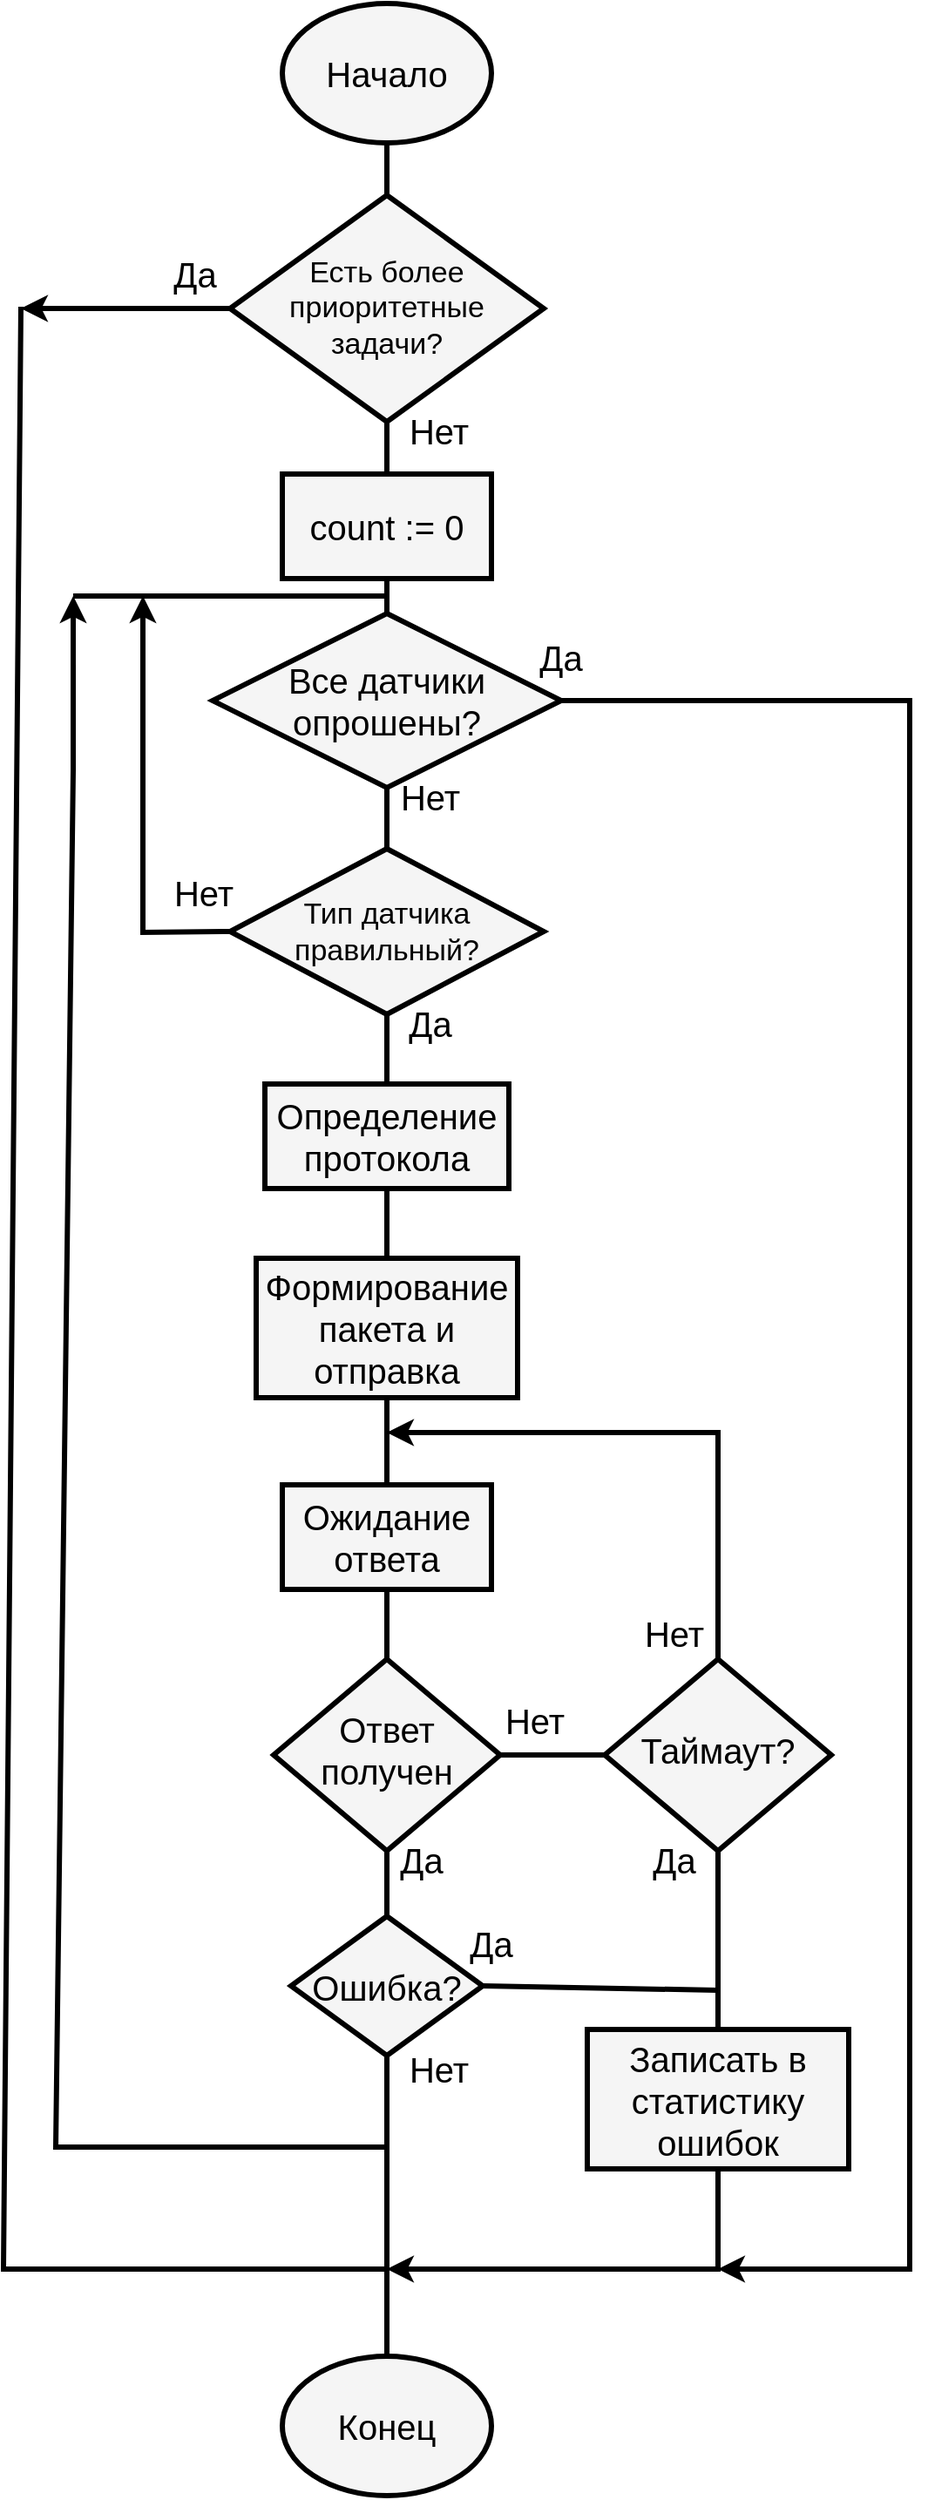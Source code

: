 <mxfile>
    <diagram id="HIzjBaC0xF_liW3ieUTu" name="Page-1">
        <mxGraphModel dx="2055" dy="1405" grid="1" gridSize="10" guides="1" tooltips="1" connect="1" arrows="1" fold="1" page="1" pageScale="1" pageWidth="850" pageHeight="1100" math="0" shadow="0">
            <root>
                <mxCell id="0"/>
                <mxCell id="1" parent="0"/>
                <mxCell id="6" style="edgeStyle=none;html=1;exitX=0.5;exitY=1;exitDx=0;exitDy=0;entryX=0.5;entryY=0;entryDx=0;entryDy=0;fontFamily=Helvetica;fontSize=20;fontColor=#000000;strokeColor=#000000;strokeWidth=3;endArrow=none;endFill=0;rounded=0;" parent="1" source="4" target="5" edge="1">
                    <mxGeometry relative="1" as="geometry"/>
                </mxCell>
                <mxCell id="4" value="Начало" style="ellipse;whiteSpace=wrap;html=1;fillColor=#f5f5f5;gradientColor=none;strokeColor=#000000;strokeWidth=3;fontColor=#000000;fontSize=20;" parent="1" vertex="1">
                    <mxGeometry x="360" y="40" width="120" height="80" as="geometry"/>
                </mxCell>
                <mxCell id="11" style="edgeStyle=none;shape=connector;rounded=0;html=1;exitX=0.5;exitY=1;exitDx=0;exitDy=0;entryX=0.5;entryY=0;entryDx=0;entryDy=0;labelBackgroundColor=default;strokeColor=#000000;strokeWidth=3;fontFamily=Helvetica;fontSize=20;fontColor=#000000;endArrow=none;endFill=0;" parent="1" source="5" target="10" edge="1">
                    <mxGeometry relative="1" as="geometry"/>
                </mxCell>
                <mxCell id="94" style="edgeStyle=none;shape=connector;rounded=0;html=1;exitX=0;exitY=0.5;exitDx=0;exitDy=0;labelBackgroundColor=default;strokeColor=#000000;strokeWidth=3;fontFamily=Helvetica;fontSize=17;fontColor=#000000;startArrow=none;startFill=0;endArrow=classic;endFill=1;" parent="1" source="5" edge="1">
                    <mxGeometry relative="1" as="geometry">
                        <mxPoint x="210" y="215" as="targetPoint"/>
                    </mxGeometry>
                </mxCell>
                <mxCell id="5" value="Есть более приоритетные &lt;br&gt;задачи?" style="rhombus;whiteSpace=wrap;html=1;strokeColor=#000000;strokeWidth=3;fontFamily=Helvetica;fontSize=17;fontColor=#000000;fillColor=#f5f5f5;gradientColor=none;" parent="1" vertex="1">
                    <mxGeometry x="330" y="150" width="180" height="130" as="geometry"/>
                </mxCell>
                <mxCell id="14" style="edgeStyle=none;shape=connector;rounded=0;html=1;exitX=0.5;exitY=1;exitDx=0;exitDy=0;entryX=0.5;entryY=0;entryDx=0;entryDy=0;labelBackgroundColor=default;strokeColor=#000000;strokeWidth=3;fontFamily=Helvetica;fontSize=20;fontColor=#000000;endArrow=none;endFill=0;" parent="1" source="10" target="13" edge="1">
                    <mxGeometry relative="1" as="geometry"/>
                </mxCell>
                <mxCell id="10" value="count := 0" style="rounded=0;whiteSpace=wrap;html=1;strokeColor=#000000;strokeWidth=3;fontFamily=Helvetica;fontSize=20;fontColor=#000000;fillColor=#f5f5f5;gradientColor=none;" parent="1" vertex="1">
                    <mxGeometry x="360" y="310" width="120" height="60" as="geometry"/>
                </mxCell>
                <mxCell id="12" value="Нет" style="text;html=1;strokeColor=none;fillColor=none;align=center;verticalAlign=middle;whiteSpace=wrap;rounded=0;strokeWidth=3;fontFamily=Helvetica;fontSize=20;fontColor=#000000;" parent="1" vertex="1">
                    <mxGeometry x="420" y="270" width="60" height="30" as="geometry"/>
                </mxCell>
                <mxCell id="16" style="edgeStyle=none;shape=connector;rounded=0;html=1;exitX=0.5;exitY=1;exitDx=0;exitDy=0;entryX=0.5;entryY=0;entryDx=0;entryDy=0;labelBackgroundColor=default;strokeColor=#000000;strokeWidth=3;fontFamily=Helvetica;fontSize=20;fontColor=#000000;endArrow=none;endFill=0;" parent="1" source="13" target="15" edge="1">
                    <mxGeometry relative="1" as="geometry"/>
                </mxCell>
                <mxCell id="101" style="edgeStyle=none;html=1;exitX=1;exitY=0.5;exitDx=0;exitDy=0;strokeWidth=3;endArrow=classic;endFill=1;rounded=0;" parent="1" source="13" edge="1">
                    <mxGeometry relative="1" as="geometry">
                        <mxPoint x="610" y="1340" as="targetPoint"/>
                        <Array as="points">
                            <mxPoint x="720" y="440"/>
                            <mxPoint x="720" y="1340"/>
                        </Array>
                    </mxGeometry>
                </mxCell>
                <mxCell id="13" value="Все датчики опрошены?" style="rhombus;whiteSpace=wrap;html=1;strokeColor=#000000;strokeWidth=3;fontFamily=Helvetica;fontSize=20;fontColor=#000000;fillColor=#f5f5f5;gradientColor=none;" parent="1" vertex="1">
                    <mxGeometry x="320" y="390" width="200" height="100" as="geometry"/>
                </mxCell>
                <mxCell id="25" style="edgeStyle=none;shape=connector;rounded=0;html=1;exitX=0.5;exitY=1;exitDx=0;exitDy=0;entryX=0.5;entryY=0;entryDx=0;entryDy=0;labelBackgroundColor=default;strokeColor=#000000;strokeWidth=3;fontFamily=Helvetica;fontSize=20;fontColor=#000000;endArrow=none;endFill=0;startArrow=none;" parent="1" source="26" edge="1">
                    <mxGeometry relative="1" as="geometry">
                        <mxPoint x="430" y="687.5" as="targetPoint"/>
                        <mxPoint x="430" y="665.5" as="sourcePoint"/>
                    </mxGeometry>
                </mxCell>
                <mxCell id="104" style="edgeStyle=none;rounded=0;html=1;exitX=0;exitY=0.5;exitDx=0;exitDy=0;strokeWidth=3;endArrow=classic;endFill=1;" parent="1" source="15" edge="1">
                    <mxGeometry relative="1" as="geometry">
                        <mxPoint x="280" y="380" as="targetPoint"/>
                        <Array as="points">
                            <mxPoint x="280" y="573"/>
                        </Array>
                    </mxGeometry>
                </mxCell>
                <mxCell id="15" value="&lt;p style=&quot;line-height: 120%; font-size: 17px;&quot;&gt;Тип датчика правильный?&lt;/p&gt;" style="rhombus;whiteSpace=wrap;html=1;strokeColor=#000000;strokeWidth=3;fontFamily=Helvetica;fontSize=13;fontColor=#000000;fillColor=#f5f5f5;gradientColor=none;spacingTop=1;" parent="1" vertex="1">
                    <mxGeometry x="330" y="525" width="180" height="95" as="geometry"/>
                </mxCell>
                <mxCell id="21" value="Да" style="text;html=1;strokeColor=none;fillColor=none;align=center;verticalAlign=middle;whiteSpace=wrap;rounded=0;strokeWidth=3;fontFamily=Helvetica;fontSize=20;fontColor=#000000;" parent="1" vertex="1">
                    <mxGeometry x="490" y="400" width="60" height="30" as="geometry"/>
                </mxCell>
                <mxCell id="22" value="Нет" style="text;html=1;strokeColor=none;fillColor=none;align=center;verticalAlign=middle;whiteSpace=wrap;rounded=0;strokeWidth=3;fontFamily=Helvetica;fontSize=20;fontColor=#000000;" parent="1" vertex="1">
                    <mxGeometry x="285" y="535" width="60" height="30" as="geometry"/>
                </mxCell>
                <mxCell id="23" value="Да" style="text;html=1;strokeColor=none;fillColor=none;align=center;verticalAlign=middle;whiteSpace=wrap;rounded=0;strokeWidth=3;fontFamily=Helvetica;fontSize=20;fontColor=#000000;" parent="1" vertex="1">
                    <mxGeometry x="415" y="610" width="60" height="30" as="geometry"/>
                </mxCell>
                <mxCell id="81" style="edgeStyle=none;shape=connector;rounded=0;html=1;exitX=0.5;exitY=1;exitDx=0;exitDy=0;entryX=0.5;entryY=0;entryDx=0;entryDy=0;labelBackgroundColor=default;strokeColor=#000000;strokeWidth=3;fontFamily=Helvetica;fontSize=17;fontColor=#000000;endArrow=none;endFill=0;" parent="1" source="26" target="80" edge="1">
                    <mxGeometry relative="1" as="geometry"/>
                </mxCell>
                <mxCell id="53" style="edgeStyle=none;shape=connector;rounded=0;html=1;exitX=0.5;exitY=1;exitDx=0;exitDy=0;entryX=0.5;entryY=0;entryDx=0;entryDy=0;labelBackgroundColor=default;strokeColor=#000000;strokeWidth=3;fontFamily=Helvetica;fontSize=20;fontColor=#000000;endArrow=none;endFill=0;" parent="1" source="38" target="42" edge="1">
                    <mxGeometry relative="1" as="geometry"/>
                </mxCell>
                <mxCell id="38" value="Ожидание ответа" style="rounded=0;whiteSpace=wrap;html=1;strokeColor=#000000;strokeWidth=3;fontFamily=Helvetica;fontSize=20;fontColor=#000000;fillColor=#f5f5f5;gradientColor=none;" parent="1" vertex="1">
                    <mxGeometry x="360" y="890" width="120" height="60" as="geometry"/>
                </mxCell>
                <mxCell id="45" style="edgeStyle=none;shape=connector;rounded=0;html=1;exitX=0.5;exitY=1;exitDx=0;exitDy=0;entryX=0.5;entryY=0;entryDx=0;entryDy=0;labelBackgroundColor=default;strokeColor=#000000;strokeWidth=3;fontFamily=Helvetica;fontSize=20;fontColor=#000000;endArrow=none;endFill=0;" parent="1" source="42" target="44" edge="1">
                    <mxGeometry relative="1" as="geometry"/>
                </mxCell>
                <mxCell id="58" style="edgeStyle=none;shape=connector;rounded=0;html=1;exitX=0;exitY=0.5;exitDx=0;exitDy=0;labelBackgroundColor=default;strokeColor=#000000;strokeWidth=3;fontFamily=Helvetica;fontSize=20;fontColor=#000000;endArrow=none;endFill=0;" parent="1" source="42" target="55" edge="1">
                    <mxGeometry relative="1" as="geometry"/>
                </mxCell>
                <mxCell id="42" value="Ответ &lt;br&gt;получен" style="rhombus;whiteSpace=wrap;html=1;strokeColor=#000000;strokeWidth=3;fontFamily=Helvetica;fontSize=20;fontColor=#000000;fillColor=#f5f5f5;gradientColor=none;spacingTop=-6;" parent="1" vertex="1">
                    <mxGeometry x="355" y="990" width="130" height="110" as="geometry"/>
                </mxCell>
                <mxCell id="44" value="Ошибка?" style="rhombus;whiteSpace=wrap;html=1;strokeColor=#000000;strokeWidth=3;fontFamily=Helvetica;fontSize=20;fontColor=#000000;fillColor=#f5f5f5;gradientColor=none;" parent="1" vertex="1">
                    <mxGeometry x="365" y="1137.5" width="110" height="80" as="geometry"/>
                </mxCell>
                <mxCell id="96" style="edgeStyle=none;shape=connector;rounded=0;html=1;exitX=0.5;exitY=1;exitDx=0;exitDy=0;labelBackgroundColor=default;strokeColor=#000000;strokeWidth=3;fontFamily=Helvetica;fontSize=17;fontColor=#000000;startArrow=none;startFill=0;endArrow=classic;endFill=1;" parent="1" source="46" edge="1">
                    <mxGeometry relative="1" as="geometry">
                        <mxPoint x="420" y="1340" as="targetPoint"/>
                        <Array as="points">
                            <mxPoint x="610" y="1340"/>
                        </Array>
                    </mxGeometry>
                </mxCell>
                <mxCell id="46" value="Записать в статистику ошибок" style="rounded=0;whiteSpace=wrap;html=1;strokeColor=#000000;strokeWidth=3;fontFamily=Helvetica;fontSize=20;fontColor=#000000;fillColor=#f5f5f5;gradientColor=none;" parent="1" vertex="1">
                    <mxGeometry x="535" y="1202.5" width="150" height="80" as="geometry"/>
                </mxCell>
                <mxCell id="83" style="edgeStyle=none;shape=connector;rounded=0;html=1;exitX=1;exitY=0.5;exitDx=0;exitDy=0;labelBackgroundColor=default;strokeColor=#000000;strokeWidth=3;fontFamily=Helvetica;fontSize=17;fontColor=#000000;startArrow=none;startFill=0;endArrow=none;endFill=0;endSize=7;targetPerimeterSpacing=-14;sourcePerimeterSpacing=-10;startSize=0;jumpSize=1;" parent="1" source="44" edge="1">
                    <mxGeometry relative="1" as="geometry">
                        <mxPoint x="610" y="1180" as="targetPoint"/>
                    </mxGeometry>
                </mxCell>
                <mxCell id="48" value="Да" style="text;html=1;strokeColor=none;fillColor=none;align=center;verticalAlign=middle;whiteSpace=wrap;rounded=0;strokeWidth=3;fontFamily=Helvetica;fontSize=20;fontColor=#000000;" parent="1" vertex="1">
                    <mxGeometry x="450" y="1137.5" width="60" height="30" as="geometry"/>
                </mxCell>
                <mxCell id="65" style="edgeStyle=none;shape=connector;rounded=0;html=1;labelBackgroundColor=default;strokeColor=#000000;strokeWidth=3;fontFamily=Helvetica;fontSize=20;fontColor=#000000;endArrow=classic;endFill=1;" parent="1" edge="1">
                    <mxGeometry relative="1" as="geometry">
                        <mxPoint x="240" y="380" as="targetPoint"/>
                        <Array as="points">
                            <mxPoint x="420" y="1270"/>
                            <mxPoint x="230" y="1270"/>
                            <mxPoint x="240" y="480"/>
                        </Array>
                        <mxPoint x="420" y="1270" as="sourcePoint"/>
                    </mxGeometry>
                </mxCell>
                <mxCell id="85" style="edgeStyle=none;shape=connector;rounded=0;html=1;exitX=0.5;exitY=1;exitDx=0;exitDy=0;labelBackgroundColor=default;strokeColor=#000000;strokeWidth=3;fontFamily=Helvetica;fontSize=17;fontColor=#000000;startArrow=none;startFill=0;endArrow=none;endFill=0;startSize=0;endSize=7;" parent="1" source="44" edge="1">
                    <mxGeometry relative="1" as="geometry">
                        <mxPoint x="420" y="1340" as="targetPoint"/>
                    </mxGeometry>
                </mxCell>
                <mxCell id="49" value="Нет" style="text;html=1;strokeColor=none;fillColor=none;align=center;verticalAlign=middle;whiteSpace=wrap;rounded=0;strokeWidth=3;fontFamily=Helvetica;fontSize=20;fontColor=#000000;" parent="1" vertex="1">
                    <mxGeometry x="420" y="1210" width="60" height="30" as="geometry"/>
                </mxCell>
                <mxCell id="50" value="Да" style="text;html=1;strokeColor=none;fillColor=none;align=center;verticalAlign=middle;whiteSpace=wrap;rounded=0;strokeWidth=3;fontFamily=Helvetica;fontSize=20;fontColor=#000000;" parent="1" vertex="1">
                    <mxGeometry x="410" y="1090" width="60" height="30" as="geometry"/>
                </mxCell>
                <mxCell id="61" style="edgeStyle=none;shape=connector;rounded=0;html=1;exitX=0.5;exitY=1;exitDx=0;exitDy=0;labelBackgroundColor=default;strokeColor=#000000;strokeWidth=3;fontFamily=Helvetica;fontSize=20;fontColor=#000000;endArrow=none;endFill=0;entryX=0.5;entryY=0;entryDx=0;entryDy=0;" parent="1" source="55" target="46" edge="1">
                    <mxGeometry relative="1" as="geometry">
                        <mxPoint x="614.8" y="1297.5" as="targetPoint"/>
                    </mxGeometry>
                </mxCell>
                <mxCell id="62" style="edgeStyle=none;shape=connector;rounded=0;html=1;exitX=0.5;exitY=0;exitDx=0;exitDy=0;labelBackgroundColor=default;strokeColor=#000000;strokeWidth=3;fontFamily=Helvetica;fontSize=20;fontColor=#000000;endArrow=classic;endFill=1;" parent="1" source="55" edge="1">
                    <mxGeometry relative="1" as="geometry">
                        <Array as="points">
                            <mxPoint x="610" y="860"/>
                        </Array>
                        <mxPoint x="420" y="860" as="targetPoint"/>
                    </mxGeometry>
                </mxCell>
                <mxCell id="55" value="Таймаут?" style="rhombus;whiteSpace=wrap;html=1;strokeColor=#000000;strokeWidth=3;fontFamily=Helvetica;fontSize=20;fontColor=#000000;fillColor=#f5f5f5;gradientColor=none;spacingTop=-6;" parent="1" vertex="1">
                    <mxGeometry x="545" y="990" width="130" height="110" as="geometry"/>
                </mxCell>
                <mxCell id="57" value="Нет" style="text;html=1;strokeColor=none;fillColor=none;align=center;verticalAlign=middle;whiteSpace=wrap;rounded=0;strokeWidth=3;fontFamily=Helvetica;fontSize=20;fontColor=#000000;" parent="1" vertex="1">
                    <mxGeometry x="555" y="960" width="60" height="30" as="geometry"/>
                </mxCell>
                <mxCell id="60" value="Да" style="text;html=1;strokeColor=none;fillColor=none;align=center;verticalAlign=middle;whiteSpace=wrap;rounded=0;strokeWidth=3;fontFamily=Helvetica;fontSize=20;fontColor=#000000;" parent="1" vertex="1">
                    <mxGeometry x="555" y="1090" width="60" height="30" as="geometry"/>
                </mxCell>
                <mxCell id="63" value="Нет" style="text;html=1;strokeColor=none;fillColor=none;align=center;verticalAlign=middle;whiteSpace=wrap;rounded=0;strokeWidth=3;fontFamily=Helvetica;fontSize=20;fontColor=#000000;" parent="1" vertex="1">
                    <mxGeometry x="475" y="1010" width="60" height="30" as="geometry"/>
                </mxCell>
                <mxCell id="102" style="edgeStyle=none;html=1;exitX=0.5;exitY=0;exitDx=0;exitDy=0;strokeWidth=3;endArrow=none;endFill=0;rounded=0;" parent="1" source="64" edge="1">
                    <mxGeometry relative="1" as="geometry">
                        <mxPoint x="210" y="214" as="targetPoint"/>
                        <mxPoint x="430" y="1391.5" as="sourcePoint"/>
                        <Array as="points">
                            <mxPoint x="420" y="1340"/>
                            <mxPoint x="200" y="1340"/>
                        </Array>
                    </mxGeometry>
                </mxCell>
                <mxCell id="64" value="Конец" style="ellipse;whiteSpace=wrap;html=1;strokeColor=#000000;strokeWidth=3;fontFamily=Helvetica;fontSize=20;fontColor=#000000;fillColor=#f5f5f5;gradientColor=none;" parent="1" vertex="1">
                    <mxGeometry x="360" y="1390" width="120" height="80" as="geometry"/>
                </mxCell>
                <mxCell id="69" value="Нет" style="text;html=1;strokeColor=none;fillColor=none;align=center;verticalAlign=middle;whiteSpace=wrap;rounded=0;strokeWidth=3;fontFamily=Helvetica;fontSize=20;fontColor=#000000;" parent="1" vertex="1">
                    <mxGeometry x="415" y="480" width="60" height="30" as="geometry"/>
                </mxCell>
                <mxCell id="75" value="Да" style="text;html=1;strokeColor=none;fillColor=none;align=center;verticalAlign=middle;whiteSpace=wrap;rounded=0;strokeWidth=3;fontFamily=Helvetica;fontSize=20;fontColor=#000000;" parent="1" vertex="1">
                    <mxGeometry x="280" y="180" width="60" height="30" as="geometry"/>
                </mxCell>
                <mxCell id="82" style="edgeStyle=none;shape=connector;rounded=0;html=1;exitX=0.5;exitY=1;exitDx=0;exitDy=0;entryX=0.5;entryY=0;entryDx=0;entryDy=0;labelBackgroundColor=default;strokeColor=#000000;strokeWidth=3;fontFamily=Helvetica;fontSize=17;fontColor=#000000;endArrow=none;endFill=0;" parent="1" source="80" target="38" edge="1">
                    <mxGeometry relative="1" as="geometry"/>
                </mxCell>
                <mxCell id="80" value="Формирование пакета и отправка" style="rounded=0;whiteSpace=wrap;html=1;strokeColor=#000000;strokeWidth=3;fontFamily=Helvetica;fontSize=20;fontColor=#000000;fillColor=#f5f5f5;gradientColor=none;" parent="1" vertex="1">
                    <mxGeometry x="345" y="760" width="150" height="80" as="geometry"/>
                </mxCell>
                <mxCell id="98" value="" style="edgeStyle=none;shape=connector;rounded=0;html=1;exitX=0.5;exitY=1;exitDx=0;exitDy=0;entryX=0.5;entryY=0;entryDx=0;entryDy=0;labelBackgroundColor=default;strokeColor=#000000;strokeWidth=3;fontFamily=Helvetica;fontSize=20;fontColor=#000000;endArrow=none;endFill=0;" parent="1" source="15" target="26" edge="1">
                    <mxGeometry relative="1" as="geometry">
                        <mxPoint x="430" y="687.5" as="targetPoint"/>
                        <mxPoint x="420" y="620" as="sourcePoint"/>
                    </mxGeometry>
                </mxCell>
                <mxCell id="26" value="Определение протокола" style="rounded=0;whiteSpace=wrap;html=1;strokeColor=#000000;strokeWidth=3;fontFamily=Helvetica;fontSize=20;fontColor=#000000;fillColor=#f5f5f5;gradientColor=none;" parent="1" vertex="1">
                    <mxGeometry x="350" y="660" width="140" height="60" as="geometry"/>
                </mxCell>
                <mxCell id="103" value="" style="edgeStyle=none;orthogonalLoop=1;jettySize=auto;html=1;rounded=0;strokeWidth=3;endArrow=none;endFill=0;" parent="1" edge="1">
                    <mxGeometry width="100" relative="1" as="geometry">
                        <mxPoint x="240" y="380" as="sourcePoint"/>
                        <mxPoint x="420" y="380" as="targetPoint"/>
                        <Array as="points"/>
                    </mxGeometry>
                </mxCell>
            </root>
        </mxGraphModel>
    </diagram>
</mxfile>